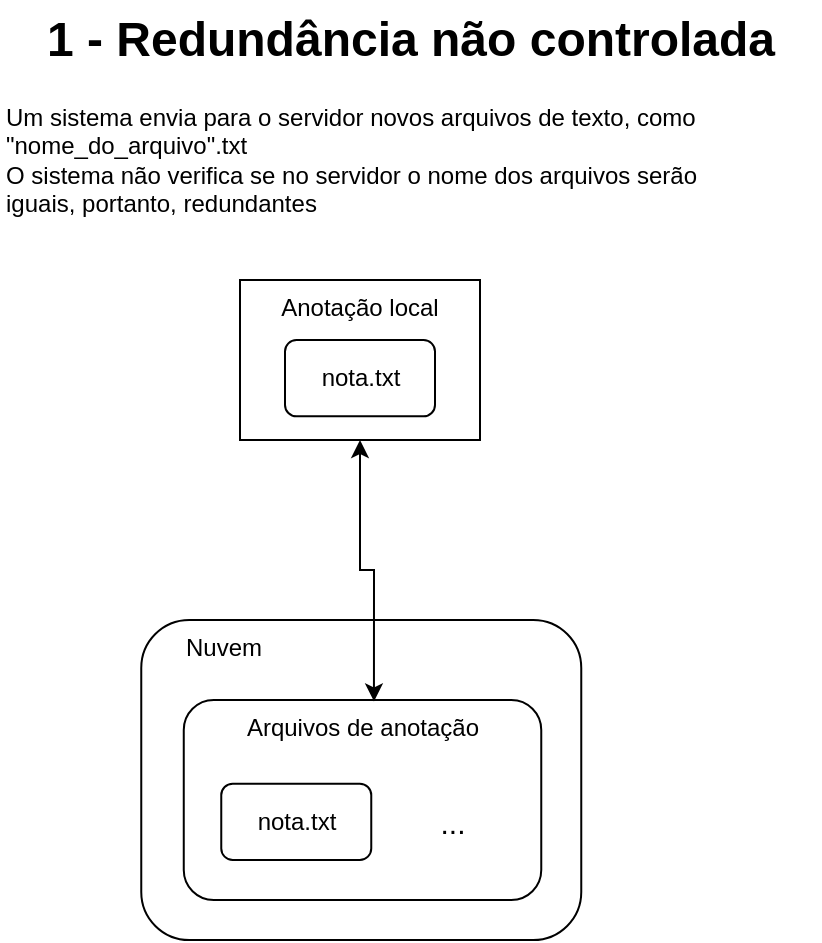 <mxfile>
    <diagram id="aUETnXjzK3NFsbkfd5LC" name="Page-1">
        <mxGraphModel dx="506" dy="759" grid="1" gridSize="10" guides="1" tooltips="1" connect="1" arrows="1" fold="1" page="1" pageScale="1" pageWidth="827" pageHeight="1169" math="0" shadow="0">
            <root>
                <mxCell id="0"/>
                <mxCell id="1" parent="0"/>
                <mxCell id="2" value="&lt;div&gt;Um sistema envia para o servidor novos arquivos de texto, como &quot;nome_do_arquivo&quot;.txt&lt;/div&gt;&lt;div&gt;O sistema não verifica se no servidor o nome dos arquivos serão iguais, portanto, redundantes&lt;/div&gt;" style="text;html=1;strokeColor=none;fillColor=none;align=left;verticalAlign=middle;whiteSpace=wrap;rounded=0;" parent="1" vertex="1">
                    <mxGeometry x="60.63" y="80" width="360" height="80" as="geometry"/>
                </mxCell>
                <mxCell id="3" value="Anotação local" style="whiteSpace=wrap;html=1;verticalAlign=top;align=center;" parent="1" vertex="1">
                    <mxGeometry x="180" y="180" width="120" height="80" as="geometry"/>
                </mxCell>
                <mxCell id="4" value="&lt;span style=&quot;&quot;&gt;Nuvem&lt;/span&gt;" style="whiteSpace=wrap;html=1;rounded=1;glass=0;verticalAlign=top;align=left;spacingTop=0;spacingLeft=20;spacing=2;" parent="1" vertex="1">
                    <mxGeometry x="130.63" y="350" width="220" height="160" as="geometry"/>
                </mxCell>
                <mxCell id="13" value="&lt;span style=&quot;text-align: left&quot;&gt;Arquivos de anotação&lt;/span&gt;" style="whiteSpace=wrap;html=1;rounded=1;glass=0;verticalAlign=top;" parent="1" vertex="1">
                    <mxGeometry x="151.88" y="390" width="178.75" height="100" as="geometry"/>
                </mxCell>
                <mxCell id="15" value="nota.txt" style="whiteSpace=wrap;html=1;rounded=1;glass=0;" parent="1" vertex="1">
                    <mxGeometry x="170.63" y="431.82" width="75" height="38.18" as="geometry"/>
                </mxCell>
                <mxCell id="5" value="" style="edgeStyle=orthogonalEdgeStyle;rounded=0;orthogonalLoop=1;jettySize=auto;html=1;exitX=0.5;exitY=1;exitDx=0;exitDy=0;shadow=0;sketch=0;strokeWidth=1;startArrow=classic;startFill=1;entryX=0.532;entryY=0.007;entryDx=0;entryDy=0;entryPerimeter=0;" parent="1" source="3" target="13" edge="1">
                    <mxGeometry relative="1" as="geometry"/>
                </mxCell>
                <mxCell id="19" value="..." style="text;html=1;strokeColor=none;fillColor=none;align=center;verticalAlign=middle;whiteSpace=wrap;rounded=0;glass=0;sketch=0;fontSize=15;" parent="1" vertex="1">
                    <mxGeometry x="250.63" y="440.91" width="71.26" height="20" as="geometry"/>
                </mxCell>
                <mxCell id="20" value="1 - Redundância não controlada" style="text;strokeColor=none;fillColor=none;html=1;fontSize=24;fontStyle=1;verticalAlign=middle;align=center;rounded=1;glass=0;sketch=0;" parent="1" vertex="1">
                    <mxGeometry x="60.63" y="40" width="409" height="40" as="geometry"/>
                </mxCell>
                <mxCell id="22" value="nota.txt" style="whiteSpace=wrap;html=1;rounded=1;glass=0;" vertex="1" parent="1">
                    <mxGeometry x="202.5" y="210" width="75" height="38.18" as="geometry"/>
                </mxCell>
            </root>
        </mxGraphModel>
    </diagram>
</mxfile>